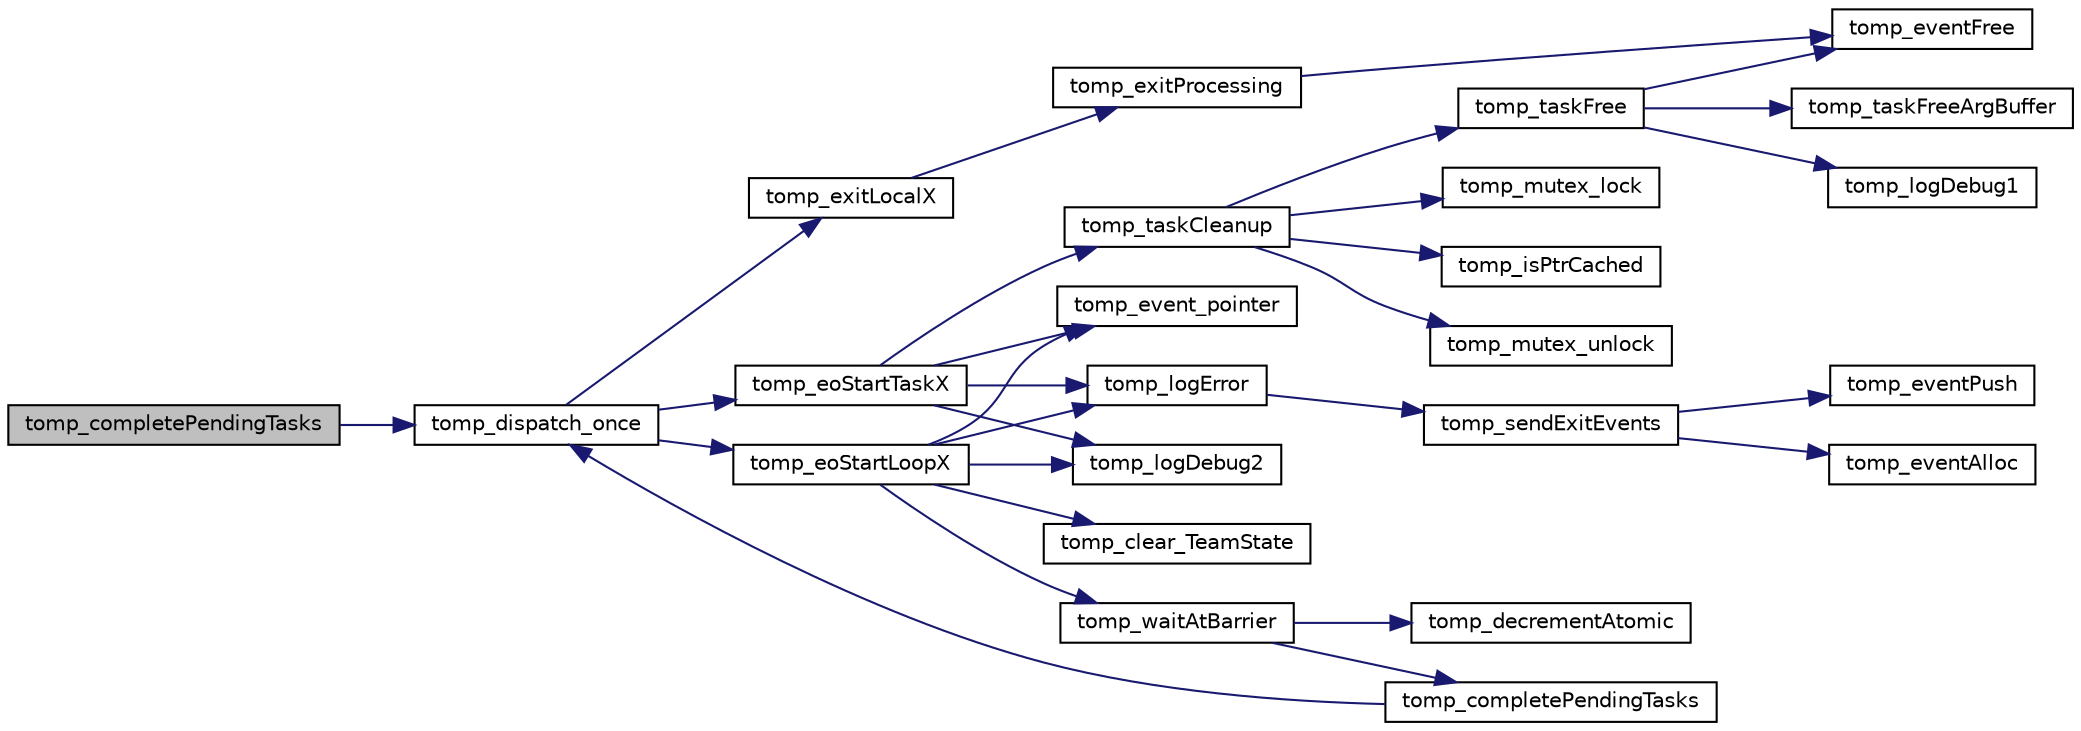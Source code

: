 digraph "tomp_completePendingTasks"
{
  edge [fontname="Helvetica",fontsize="10",labelfontname="Helvetica",labelfontsize="10"];
  node [fontname="Helvetica",fontsize="10",shape=record];
  rankdir="LR";
  Node1 [label="tomp_completePendingTasks",height=0.2,width=0.4,color="black", fillcolor="grey75", style="filled", fontcolor="black"];
  Node1 -> Node2 [color="midnightblue",fontsize="10",style="solid",fontname="Helvetica"];
  Node2 [label="tomp_dispatch_once",height=0.2,width=0.4,color="black", fillcolor="white", style="filled",URL="$tomp__dispatch_8c.html#ae6950591d2e87e30c43306b0230749e3",tooltip="OpenMP dispatch function. "];
  Node2 -> Node3 [color="midnightblue",fontsize="10",style="solid",fontname="Helvetica"];
  Node3 [label="tomp_exitLocalX",height=0.2,width=0.4,color="black", fillcolor="white", style="filled",URL="$tomp__dispatch_8c.html#a001005d48036c2735c7e895aeac19362",tooltip="Called by the worker cores (only) during program termination. "];
  Node3 -> Node4 [color="midnightblue",fontsize="10",style="solid",fontname="Helvetica"];
  Node4 [label="tomp_exitProcessing",height=0.2,width=0.4,color="black", fillcolor="white", style="filled",URL="$tomp__init_8c.html#a6e39b868e8835dc9a9136ebce631c562",tooltip="Called by all cores (master & workers) before exit. "];
  Node4 -> Node5 [color="midnightblue",fontsize="10",style="solid",fontname="Helvetica"];
  Node5 [label="tomp_eventFree",height=0.2,width=0.4,color="black", fillcolor="white", style="filled",URL="$tomp__qmss_8h.html#ac12fe629f3b0e5cef7d8b3a6598bba93",tooltip="Free a buffer allocated from the TOMP free queue. "];
  Node2 -> Node6 [color="midnightblue",fontsize="10",style="solid",fontname="Helvetica"];
  Node6 [label="tomp_eoStartLoopX",height=0.2,width=0.4,color="black", fillcolor="white", style="filled",URL="$tomp__parallel_8c.html#ae6edb0e88c95c0020c4008993e399407",tooltip="Function executed by the worker cores when they pull an event from the workshare queue. "];
  Node6 -> Node7 [color="midnightblue",fontsize="10",style="solid",fontname="Helvetica"];
  Node7 [label="tomp_event_pointer",height=0.2,width=0.4,color="black", fillcolor="white", style="filled",URL="$tomp__qmss_8h.html#a42c9d5631150fcd4759bcbfb062606ad",tooltip="Extract the storage buffer from an event. "];
  Node6 -> Node8 [color="midnightblue",fontsize="10",style="solid",fontname="Helvetica"];
  Node8 [label="tomp_logError",height=0.2,width=0.4,color="black", fillcolor="white", style="filled",URL="$tomp__log_8h.html#a50d90fef4d288c6c7ca380ebd9b5c21f",tooltip="Log an error message along with file name and line number and terminate execution. "];
  Node8 -> Node9 [color="midnightblue",fontsize="10",style="solid",fontname="Helvetica"];
  Node9 [label="tomp_sendExitEvents",height=0.2,width=0.4,color="black", fillcolor="white", style="filled",URL="$tomp__log_8h.html#acd94e3cbc027bd2fd6b5b4801d6e4686",tooltip="Terminate program across cores by sending events to the exit queue. "];
  Node9 -> Node10 [color="midnightblue",fontsize="10",style="solid",fontname="Helvetica"];
  Node10 [label="tomp_eventAlloc",height=0.2,width=0.4,color="black", fillcolor="white", style="filled",URL="$tomp__qmss_8h.html#a9bb08ae9b3b1b51e73df07452cb80d57",tooltip="Allocate a buffer from the TOMP free queue. "];
  Node9 -> Node11 [color="midnightblue",fontsize="10",style="solid",fontname="Helvetica"];
  Node11 [label="tomp_eventPush",height=0.2,width=0.4,color="black", fillcolor="white", style="filled",URL="$tomp__qmss_8h.html#ae9dbc3ed95d68c0da3756cf7002496f8",tooltip="Push an event onto the tail of the specified queue. "];
  Node6 -> Node12 [color="midnightblue",fontsize="10",style="solid",fontname="Helvetica"];
  Node12 [label="tomp_clear_TeamState",height=0.2,width=0.4,color="black", fillcolor="white", style="filled",URL="$tomp__parallel_8h.html#a8f67d78bc873ad873382e87b94c4d0dc",tooltip="Reset a tomp_teamState variable. "];
  Node6 -> Node13 [color="midnightblue",fontsize="10",style="solid",fontname="Helvetica"];
  Node13 [label="tomp_logDebug2",height=0.2,width=0.4,color="black", fillcolor="white", style="filled",URL="$tomp__log_8h.html#a2157a320d6b16f74e8719108d1fcdd63",tooltip="Log a debug message with a format string and 2 integer arguments. "];
  Node6 -> Node14 [color="midnightblue",fontsize="10",style="solid",fontname="Helvetica"];
  Node14 [label="tomp_waitAtBarrier",height=0.2,width=0.4,color="black", fillcolor="white", style="filled",URL="$tomp__util_8h.html#a143a5568daa6cfc24944c6951f67881c",tooltip="Wait for a certain number of threads to reach this point. "];
  Node14 -> Node15 [color="midnightblue",fontsize="10",style="solid",fontname="Helvetica"];
  Node15 [label="tomp_completePendingTasks",height=0.2,width=0.4,color="black", fillcolor="white", style="filled",URL="$tomp__util_8h.html#a3aa28741c3c778eb6bf98fcb6a5acd64",tooltip="Complete all explicit tasks generated upto the implicit/explicit barrier. "];
  Node15 -> Node2 [color="midnightblue",fontsize="10",style="solid",fontname="Helvetica"];
  Node14 -> Node16 [color="midnightblue",fontsize="10",style="solid",fontname="Helvetica"];
  Node16 [label="tomp_decrementAtomic",height=0.2,width=0.4,color="black", fillcolor="white", style="filled",URL="$tomp__util_8h.html#ab1a9a52667afb1dfa8ee9301aa972aab",tooltip="Atomic decrement of an integer value stored in non-cacheable memory. "];
  Node2 -> Node17 [color="midnightblue",fontsize="10",style="solid",fontname="Helvetica"];
  Node17 [label="tomp_eoStartTaskX",height=0.2,width=0.4,color="black", fillcolor="white", style="filled",URL="$tomp__parallel_8h.html#ae46e584f357432c46f6944af64ab4b9a",tooltip="Function executed by the worker cores when they pull an event from the task queue. "];
  Node17 -> Node7 [color="midnightblue",fontsize="10",style="solid",fontname="Helvetica"];
  Node17 -> Node8 [color="midnightblue",fontsize="10",style="solid",fontname="Helvetica"];
  Node17 -> Node13 [color="midnightblue",fontsize="10",style="solid",fontname="Helvetica"];
  Node17 -> Node18 [color="midnightblue",fontsize="10",style="solid",fontname="Helvetica"];
  Node18 [label="tomp_taskCleanup",height=0.2,width=0.4,color="black", fillcolor="white", style="filled",URL="$tomp__task_8c.html#a9fd32440b6aeef7f82ca050e86ac92bb",tooltip="Performs book-keeping activities on completion of task execution. "];
  Node18 -> Node19 [color="midnightblue",fontsize="10",style="solid",fontname="Helvetica"];
  Node19 [label="tomp_mutex_lock",height=0.2,width=0.4,color="black", fillcolor="white", style="filled",URL="$tomp__util_8h.html#a1a0208b1df579d51b0779ec296240325",tooltip="Wrapper for acquiring a hardware semaphore. "];
  Node18 -> Node20 [color="midnightblue",fontsize="10",style="solid",fontname="Helvetica"];
  Node20 [label="tomp_isPtrCached",height=0.2,width=0.4,color="black", fillcolor="white", style="filled",URL="$tomp__util_8h.html#ad4d22383f64c71f91a7e97ee5eee869a",tooltip="Returns true if ptr points to an object in cached memory. "];
  Node18 -> Node21 [color="midnightblue",fontsize="10",style="solid",fontname="Helvetica"];
  Node21 [label="tomp_taskFree",height=0.2,width=0.4,color="black", fillcolor="white", style="filled",URL="$tomp__task_8c.html#aca227d49e1d8ff1d2dd97235d4dc3063",tooltip="Free up memory allocated for an explicit task. "];
  Node21 -> Node22 [color="midnightblue",fontsize="10",style="solid",fontname="Helvetica"];
  Node22 [label="tomp_logDebug1",height=0.2,width=0.4,color="black", fillcolor="white", style="filled",URL="$tomp__log_8h.html#a13d4d406f465d176596a32a33ba963d5",tooltip="Log a debug message with a format string and 1 integer argument. "];
  Node21 -> Node23 [color="midnightblue",fontsize="10",style="solid",fontname="Helvetica"];
  Node23 [label="tomp_taskFreeArgBuffer",height=0.2,width=0.4,color="black", fillcolor="white", style="filled",URL="$tomp__task_8c.html#a31c223454df69886f0e8f0629c387308",tooltip="Free up memory allocated for the task argument buffer. "];
  Node21 -> Node5 [color="midnightblue",fontsize="10",style="solid",fontname="Helvetica"];
  Node18 -> Node24 [color="midnightblue",fontsize="10",style="solid",fontname="Helvetica"];
  Node24 [label="tomp_mutex_unlock",height=0.2,width=0.4,color="black", fillcolor="white", style="filled",URL="$tomp__util_8h.html#a69926a09ecd571565b04308650548ca1",tooltip="Wrapper for releasing a hardware semaphore. "];
}
